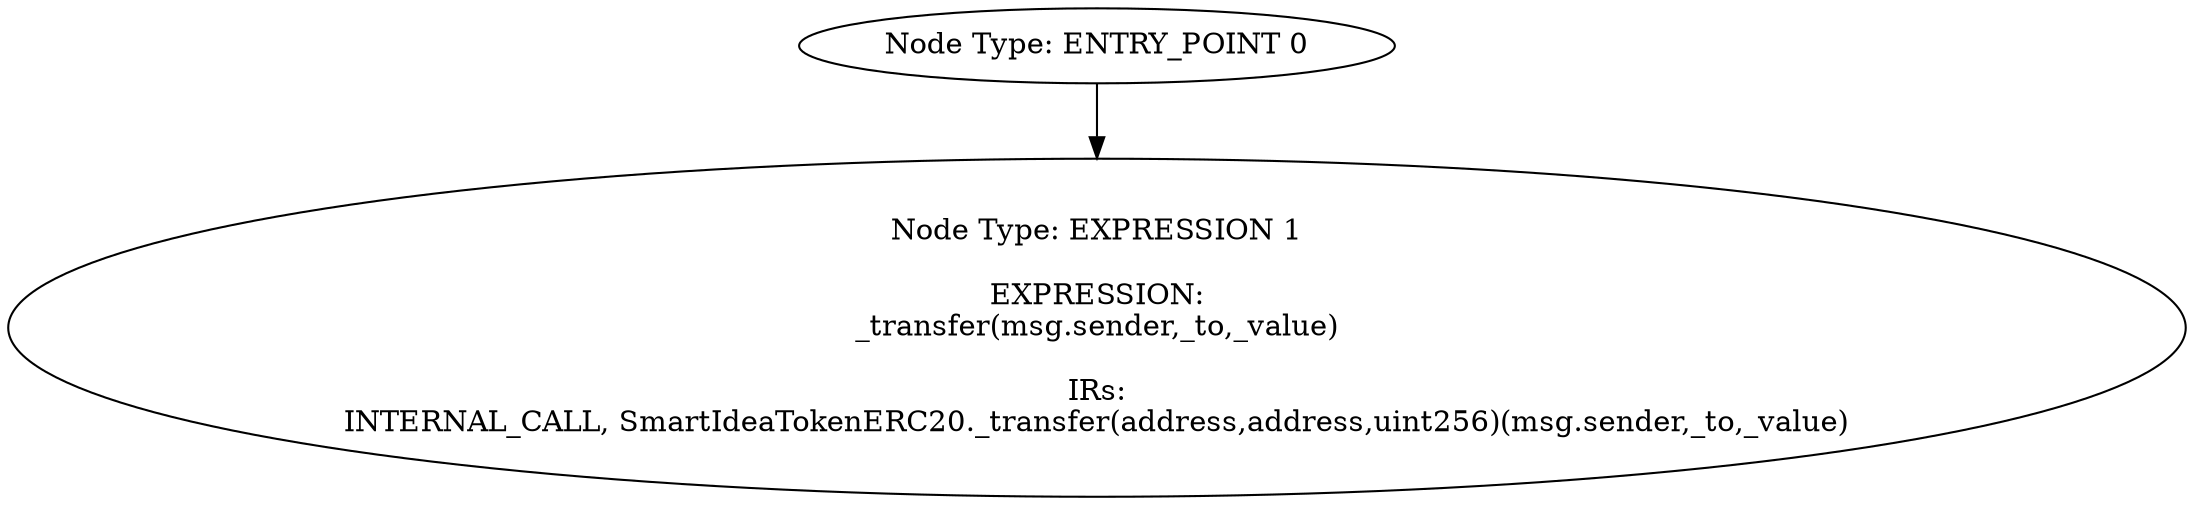 digraph{
0[label="Node Type: ENTRY_POINT 0
"];
0->1;
1[label="Node Type: EXPRESSION 1

EXPRESSION:
_transfer(msg.sender,_to,_value)

IRs:
INTERNAL_CALL, SmartIdeaTokenERC20._transfer(address,address,uint256)(msg.sender,_to,_value)"];
}
